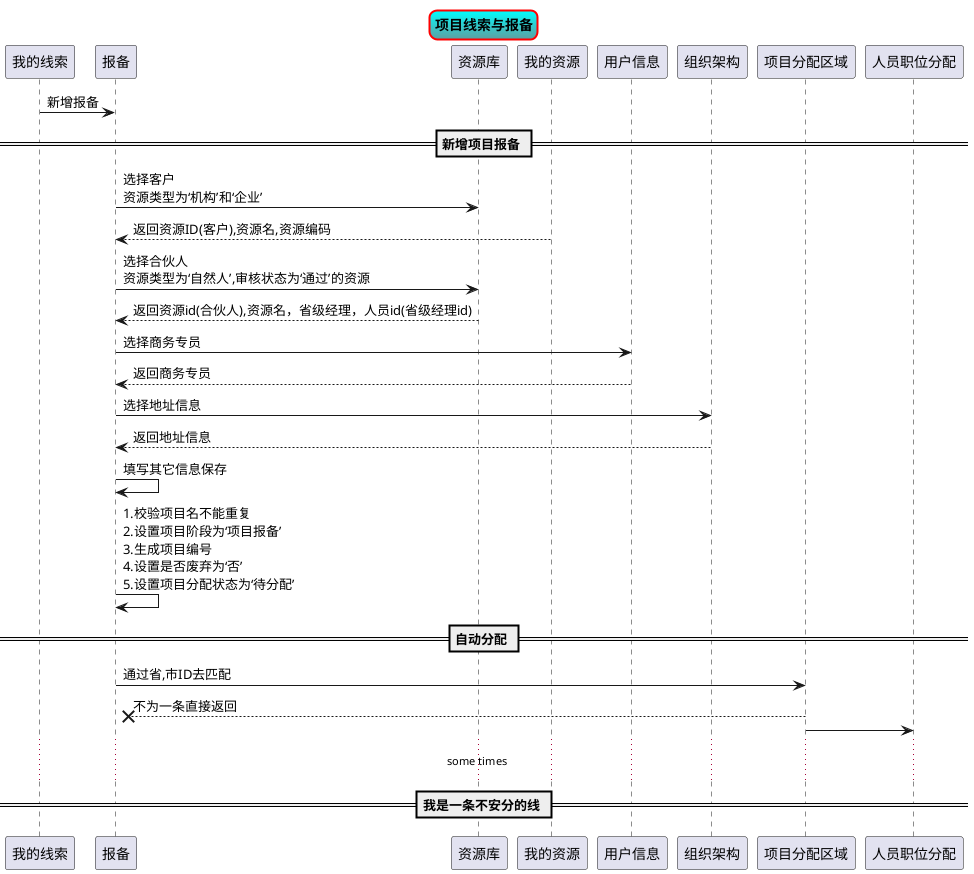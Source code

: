 @startuml
'scale 2
skinparam titleBorderRoundCorner 15
skinparam titleBorderThickness 2
skinparam titleBorderColor red
skinparam titleBackgroundColor Aqua-CadetBlue

title 项目线索与报备

我的线索 -> 报备: 新增报备
== 新增项目报备 ==
报备  -> 资源库: 选择客户\n资源类型为‘机构’和‘企业’
我的资源 --> 报备: 返回资源ID(客户),资源名,资源编码
报备 -> 资源库: 选择合伙人\n资源类型为‘自然人’,审核状态为‘通过’的资源
资源库 --> 报备:返回资源id(合伙人),资源名，省级经理，人员id(省级经理id)
报备 -> 用户信息: 选择商务专员
用户信息 --> 报备: 返回商务专员
报备 -> 组织架构: 选择地址信息
组织架构 --> 报备: 返回地址信息
报备 -> 报备: 填写其它信息保存
报备 -> 报备: 1.校验项目名不能重复\n2.设置项目阶段为‘项目报备’\n3.生成项目编号\n4.设置是否废弃为‘否’\n5.设置项目分配状态为‘待分配’
== 自动分配 ==
报备 -> 项目分配区域: 通过省,市ID去匹配
项目分配区域 -->x 报备: 不为一条直接返回
项目分配区域 -> 人员职位分配:
... some times ...
== 我是一条不安分的线 ==


@enduml